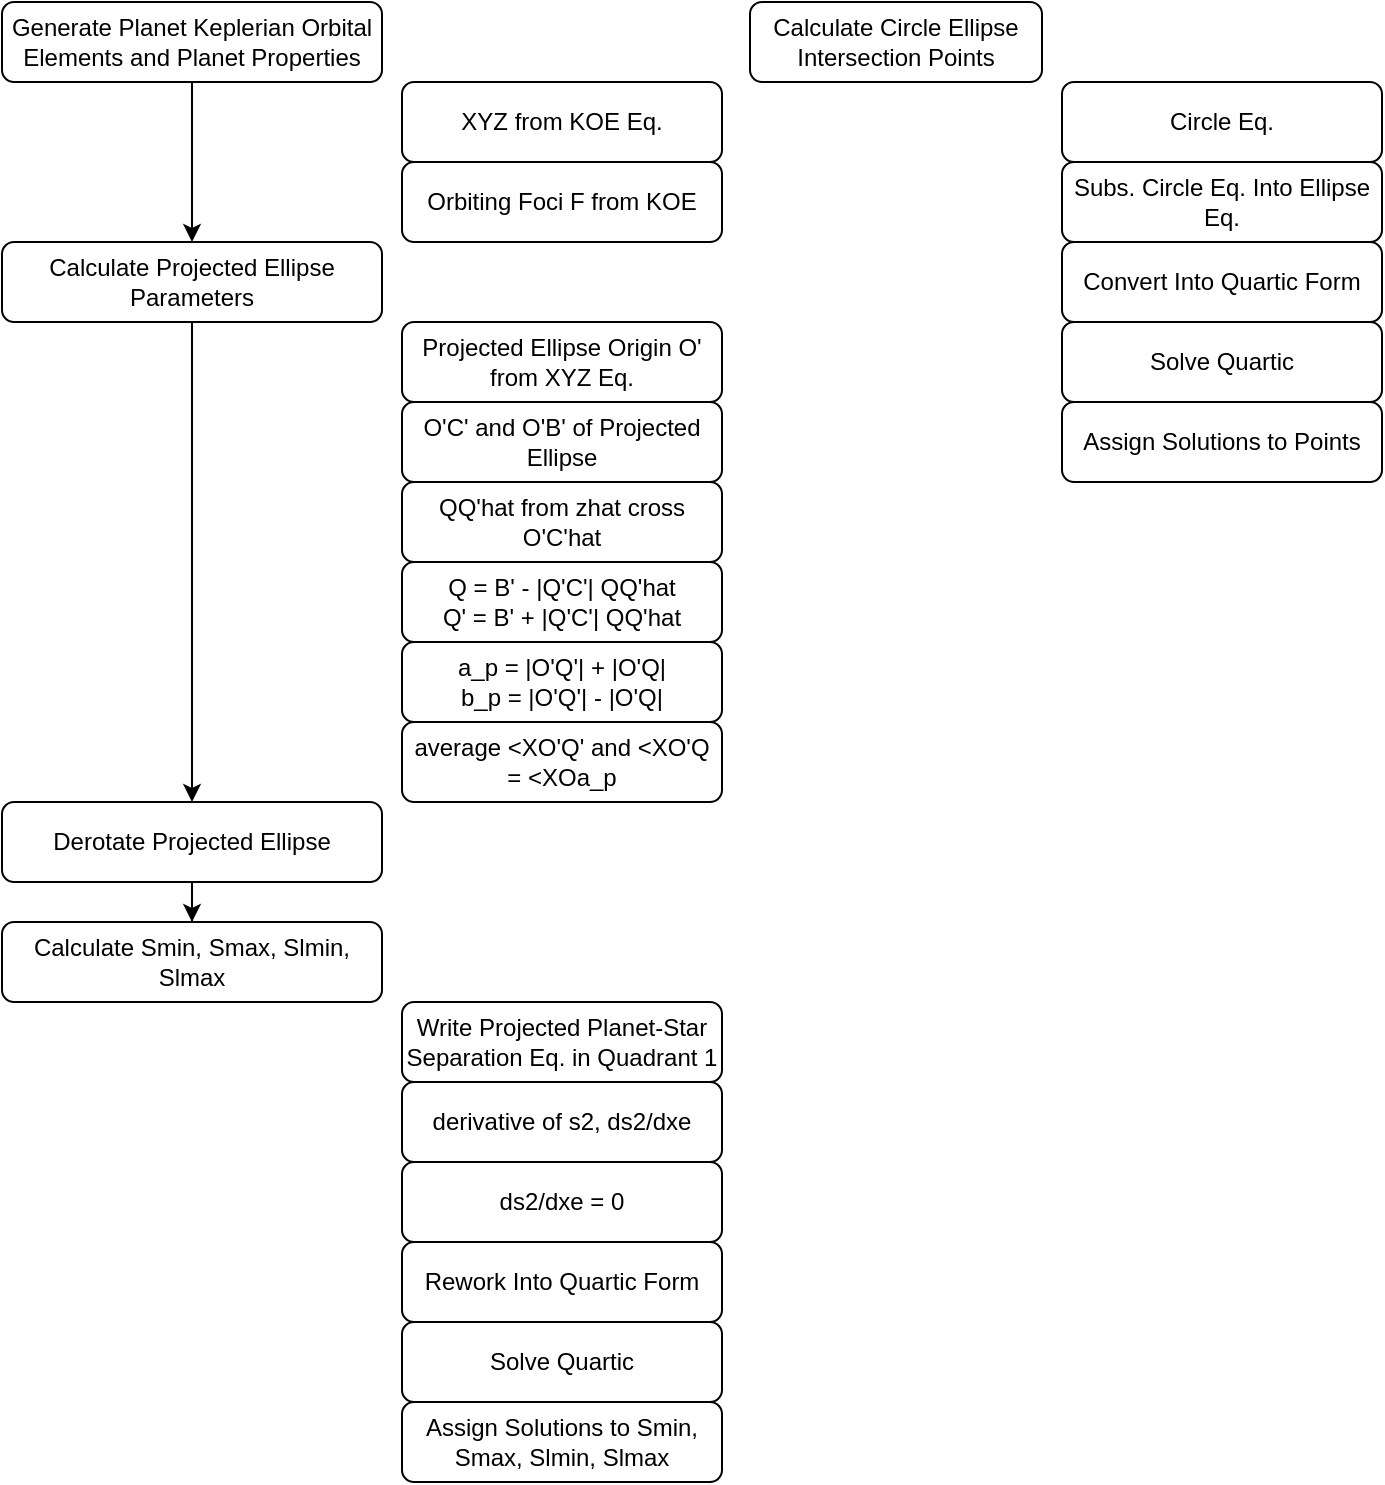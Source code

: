 <mxfile version="13.0.8" type="device"><diagram id="C5RBs43oDa-KdzZeNtuy" name="Page-1"><mxGraphModel dx="912" dy="1010" grid="1" gridSize="10" guides="1" tooltips="1" connect="1" arrows="1" fold="1" page="1" pageScale="1" pageWidth="827" pageHeight="1169" math="0" shadow="0"><root><mxCell id="WIyWlLk6GJQsqaUBKTNV-0"/><mxCell id="WIyWlLk6GJQsqaUBKTNV-1" parent="WIyWlLk6GJQsqaUBKTNV-0"/><mxCell id="rmXKOh-ARYAedPpJP829-1" value="" style="edgeStyle=orthogonalEdgeStyle;rounded=0;orthogonalLoop=1;jettySize=auto;html=1;entryX=0.5;entryY=0;entryDx=0;entryDy=0;" edge="1" parent="WIyWlLk6GJQsqaUBKTNV-1" source="WIyWlLk6GJQsqaUBKTNV-3" target="rmXKOh-ARYAedPpJP829-4"><mxGeometry relative="1" as="geometry"><mxPoint x="135" y="120" as="targetPoint"/></mxGeometry></mxCell><mxCell id="WIyWlLk6GJQsqaUBKTNV-3" value="Generate Planet Keplerian Orbital Elements and Planet Properties" style="rounded=1;whiteSpace=wrap;html=1;fontSize=12;glass=0;strokeWidth=1;shadow=0;" parent="WIyWlLk6GJQsqaUBKTNV-1" vertex="1"><mxGeometry x="40" y="40" width="190" height="40" as="geometry"/></mxCell><mxCell id="rmXKOh-ARYAedPpJP829-17" value="" style="edgeStyle=orthogonalEdgeStyle;rounded=0;orthogonalLoop=1;jettySize=auto;html=1;" edge="1" parent="WIyWlLk6GJQsqaUBKTNV-1" source="rmXKOh-ARYAedPpJP829-4" target="rmXKOh-ARYAedPpJP829-16"><mxGeometry relative="1" as="geometry"/></mxCell><mxCell id="rmXKOh-ARYAedPpJP829-4" value="Calculate Projected Ellipse Parameters" style="rounded=1;whiteSpace=wrap;html=1;fontSize=12;glass=0;strokeWidth=1;shadow=0;" vertex="1" parent="WIyWlLk6GJQsqaUBKTNV-1"><mxGeometry x="40" y="160" width="190" height="40" as="geometry"/></mxCell><mxCell id="rmXKOh-ARYAedPpJP829-21" value="" style="edgeStyle=orthogonalEdgeStyle;rounded=0;orthogonalLoop=1;jettySize=auto;html=1;" edge="1" parent="WIyWlLk6GJQsqaUBKTNV-1" source="rmXKOh-ARYAedPpJP829-16" target="rmXKOh-ARYAedPpJP829-20"><mxGeometry relative="1" as="geometry"/></mxCell><mxCell id="rmXKOh-ARYAedPpJP829-16" value="Derotate Projected Ellipse" style="rounded=1;whiteSpace=wrap;html=1;fontSize=12;glass=0;strokeWidth=1;shadow=0;" vertex="1" parent="WIyWlLk6GJQsqaUBKTNV-1"><mxGeometry x="40" y="440" width="190" height="40" as="geometry"/></mxCell><mxCell id="rmXKOh-ARYAedPpJP829-20" value="Calculate Smin, Smax, Slmin, Slmax" style="rounded=1;whiteSpace=wrap;html=1;fontSize=12;glass=0;strokeWidth=1;shadow=0;" vertex="1" parent="WIyWlLk6GJQsqaUBKTNV-1"><mxGeometry x="40" y="500" width="190" height="40" as="geometry"/></mxCell><mxCell id="rmXKOh-ARYAedPpJP829-6" value="Write Projected Planet-Star Separation Eq. in Quadrant 1" style="rounded=1;whiteSpace=wrap;html=1;fontSize=12;glass=0;strokeWidth=1;shadow=0;" vertex="1" parent="WIyWlLk6GJQsqaUBKTNV-1"><mxGeometry x="240" y="540" width="160" height="40" as="geometry"/></mxCell><mxCell id="rmXKOh-ARYAedPpJP829-8" value="XYZ from KOE Eq." style="rounded=1;whiteSpace=wrap;html=1;" vertex="1" parent="WIyWlLk6GJQsqaUBKTNV-1"><mxGeometry x="240" y="80" width="160" height="40" as="geometry"/></mxCell><mxCell id="rmXKOh-ARYAedPpJP829-9" value="Projected Ellipse Origin O' from XYZ Eq." style="rounded=1;whiteSpace=wrap;html=1;" vertex="1" parent="WIyWlLk6GJQsqaUBKTNV-1"><mxGeometry x="240" y="200" width="160" height="40" as="geometry"/></mxCell><mxCell id="rmXKOh-ARYAedPpJP829-11" value="O'C' and O'B' of Projected Ellipse" style="rounded=1;whiteSpace=wrap;html=1;" vertex="1" parent="WIyWlLk6GJQsqaUBKTNV-1"><mxGeometry x="240" y="240" width="160" height="40" as="geometry"/></mxCell><mxCell id="rmXKOh-ARYAedPpJP829-12" value="QQ'hat from zhat cross O'C'hat" style="rounded=1;whiteSpace=wrap;html=1;" vertex="1" parent="WIyWlLk6GJQsqaUBKTNV-1"><mxGeometry x="240" y="280" width="160" height="40" as="geometry"/></mxCell><mxCell id="rmXKOh-ARYAedPpJP829-13" value="&lt;div&gt;Q = B' - |Q'C'| QQ'hat&lt;/div&gt;&lt;div&gt;Q' = B' + |Q'C'| QQ'hat&lt;/div&gt;" style="rounded=1;whiteSpace=wrap;html=1;" vertex="1" parent="WIyWlLk6GJQsqaUBKTNV-1"><mxGeometry x="240" y="320" width="160" height="40" as="geometry"/></mxCell><mxCell id="rmXKOh-ARYAedPpJP829-14" value="&lt;div&gt;a_p = |O'Q'| + |O'Q|&lt;/div&gt;&lt;div&gt;b_p = |O'Q'| - |O'Q|&lt;br&gt;&lt;/div&gt;" style="rounded=1;whiteSpace=wrap;html=1;" vertex="1" parent="WIyWlLk6GJQsqaUBKTNV-1"><mxGeometry x="240" y="360" width="160" height="40" as="geometry"/></mxCell><mxCell id="rmXKOh-ARYAedPpJP829-15" value="&lt;div&gt;average &amp;lt;XO'Q' and &amp;lt;XO'Q&lt;/div&gt;&lt;div&gt;= &amp;lt;XOa_p&lt;br&gt;&lt;/div&gt;" style="rounded=1;whiteSpace=wrap;html=1;" vertex="1" parent="WIyWlLk6GJQsqaUBKTNV-1"><mxGeometry x="240" y="400" width="160" height="40" as="geometry"/></mxCell><mxCell id="rmXKOh-ARYAedPpJP829-18" value="Orbiting Foci F from KOE" style="rounded=1;whiteSpace=wrap;html=1;" vertex="1" parent="WIyWlLk6GJQsqaUBKTNV-1"><mxGeometry x="240" y="120" width="160" height="40" as="geometry"/></mxCell><mxCell id="rmXKOh-ARYAedPpJP829-22" value="derivative of s2, ds2/dxe" style="rounded=1;whiteSpace=wrap;html=1;fontSize=12;glass=0;strokeWidth=1;shadow=0;" vertex="1" parent="WIyWlLk6GJQsqaUBKTNV-1"><mxGeometry x="240" y="580" width="160" height="40" as="geometry"/></mxCell><mxCell id="rmXKOh-ARYAedPpJP829-23" value="ds2/dxe = 0" style="rounded=1;whiteSpace=wrap;html=1;fontSize=12;glass=0;strokeWidth=1;shadow=0;" vertex="1" parent="WIyWlLk6GJQsqaUBKTNV-1"><mxGeometry x="240" y="620" width="160" height="40" as="geometry"/></mxCell><mxCell id="rmXKOh-ARYAedPpJP829-24" value="Rework Into Quartic Form" style="rounded=1;whiteSpace=wrap;html=1;fontSize=12;glass=0;strokeWidth=1;shadow=0;" vertex="1" parent="WIyWlLk6GJQsqaUBKTNV-1"><mxGeometry x="240" y="660" width="160" height="40" as="geometry"/></mxCell><mxCell id="rmXKOh-ARYAedPpJP829-25" value="Solve Quartic" style="rounded=1;whiteSpace=wrap;html=1;fontSize=12;glass=0;strokeWidth=1;shadow=0;" vertex="1" parent="WIyWlLk6GJQsqaUBKTNV-1"><mxGeometry x="240" y="700" width="160" height="40" as="geometry"/></mxCell><mxCell id="rmXKOh-ARYAedPpJP829-26" value="Assign Solutions to Smin, Smax, Slmin, Slmax" style="rounded=1;whiteSpace=wrap;html=1;fontSize=12;glass=0;strokeWidth=1;shadow=0;" vertex="1" parent="WIyWlLk6GJQsqaUBKTNV-1"><mxGeometry x="240" y="740" width="160" height="40" as="geometry"/></mxCell><mxCell id="rmXKOh-ARYAedPpJP829-27" value="Calculate Circle Ellipse Intersection Points" style="rounded=1;whiteSpace=wrap;html=1;fontSize=12;glass=0;strokeWidth=1;shadow=0;" vertex="1" parent="WIyWlLk6GJQsqaUBKTNV-1"><mxGeometry x="414" y="40" width="146" height="40" as="geometry"/></mxCell><mxCell id="rmXKOh-ARYAedPpJP829-28" value="Circle Eq." style="rounded=1;whiteSpace=wrap;html=1;fontSize=12;glass=0;strokeWidth=1;shadow=0;" vertex="1" parent="WIyWlLk6GJQsqaUBKTNV-1"><mxGeometry x="570" y="80" width="160" height="40" as="geometry"/></mxCell><mxCell id="rmXKOh-ARYAedPpJP829-29" value="Subs. Circle Eq. Into Ellipse Eq." style="rounded=1;whiteSpace=wrap;html=1;fontSize=12;glass=0;strokeWidth=1;shadow=0;" vertex="1" parent="WIyWlLk6GJQsqaUBKTNV-1"><mxGeometry x="570" y="120" width="160" height="40" as="geometry"/></mxCell><mxCell id="rmXKOh-ARYAedPpJP829-30" value="Convert Into Quartic Form" style="rounded=1;whiteSpace=wrap;html=1;fontSize=12;glass=0;strokeWidth=1;shadow=0;" vertex="1" parent="WIyWlLk6GJQsqaUBKTNV-1"><mxGeometry x="570" y="160" width="160" height="40" as="geometry"/></mxCell><mxCell id="rmXKOh-ARYAedPpJP829-31" value="Solve Quartic" style="rounded=1;whiteSpace=wrap;html=1;fontSize=12;glass=0;strokeWidth=1;shadow=0;" vertex="1" parent="WIyWlLk6GJQsqaUBKTNV-1"><mxGeometry x="570" y="200" width="160" height="40" as="geometry"/></mxCell><mxCell id="rmXKOh-ARYAedPpJP829-32" value="Assign Solutions to Points" style="rounded=1;whiteSpace=wrap;html=1;fontSize=12;glass=0;strokeWidth=1;shadow=0;" vertex="1" parent="WIyWlLk6GJQsqaUBKTNV-1"><mxGeometry x="570" y="240" width="160" height="40" as="geometry"/></mxCell></root></mxGraphModel></diagram></mxfile>